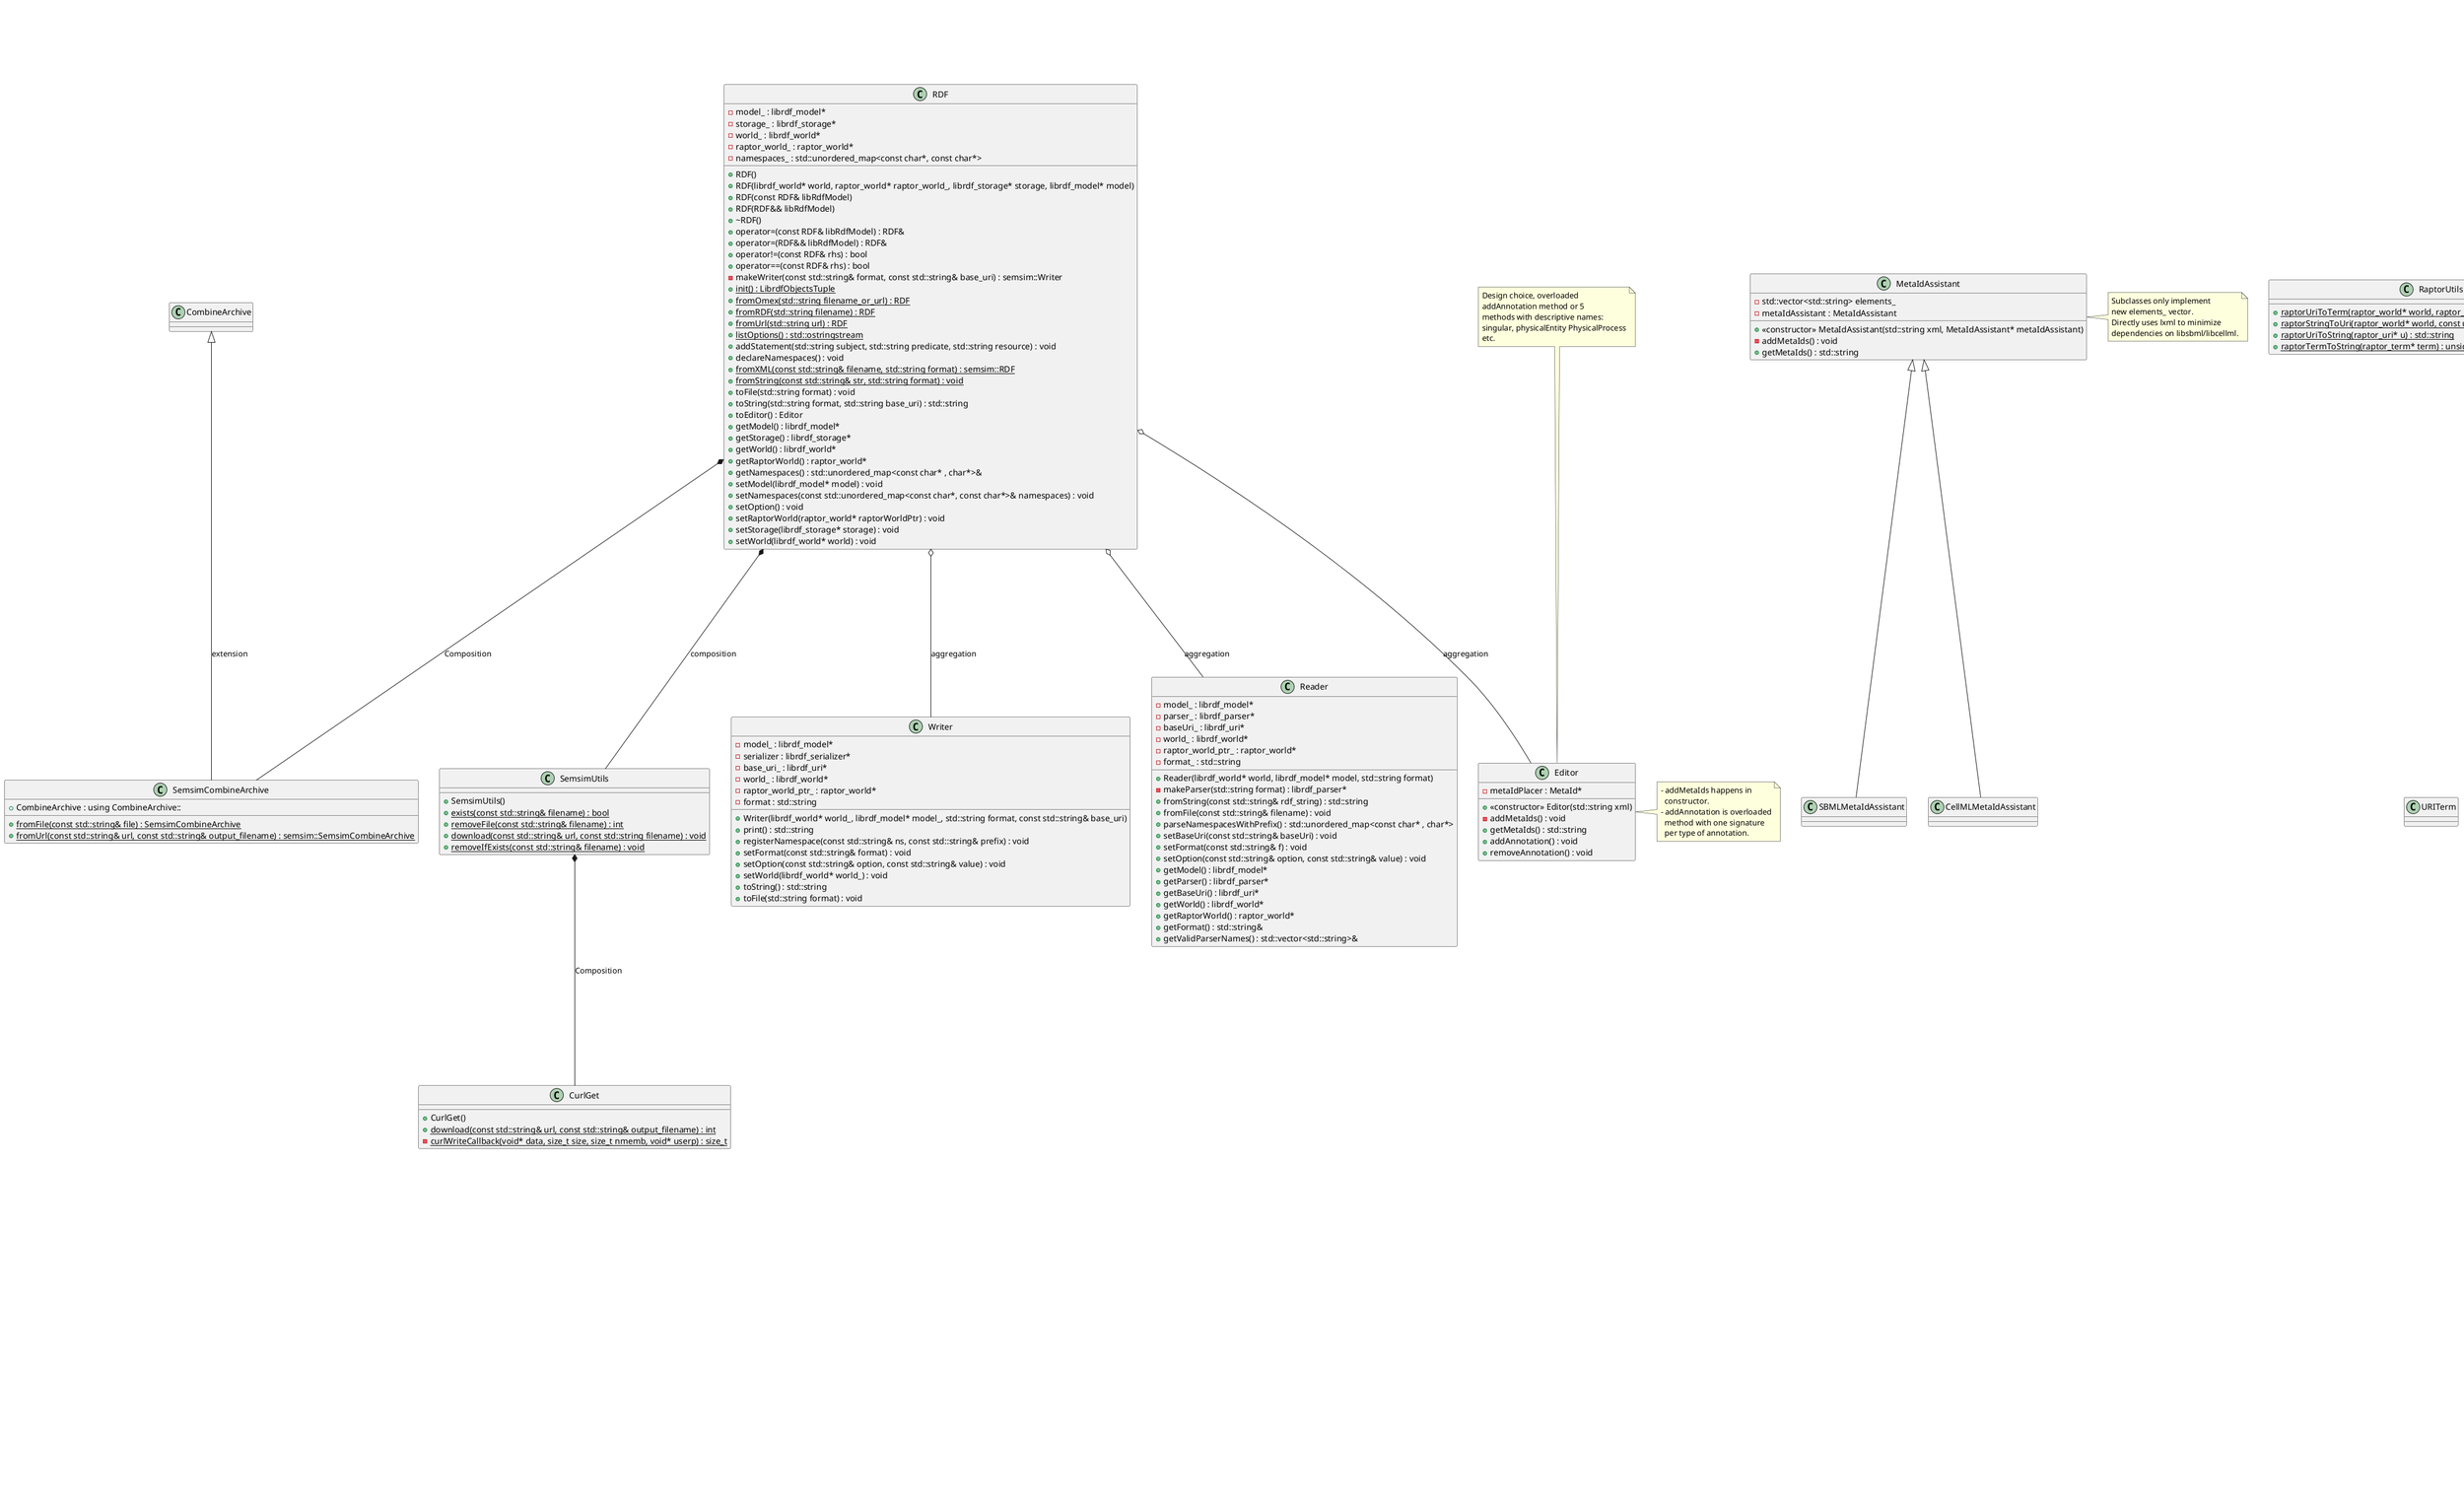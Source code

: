 @startuml





/' Objects '/

class BiomodelsQualifier {
    +BiomodelsQualifier(const std::string& qualifier)
    #setValidTerms() : void
}


class ControlledVocabulary {
    +ControlledVocabulary()
    +ControlledVocabulary(std::string qualifier)
    +getUri() : Uri 
    +operator!=(const ControlledVocabulary& rhs) : bool 
    +operator==(const ControlledVocabulary& rhs) : bool 
    +operator<<(std::ostream& os, const ControlledVocabulary& vocabulary) : std : : ostream&
    +make_shared() : std::shared_ptr<ControlledVocabulary>
    -prefix_ : std::string
    -qualifier : std::string
    -root : std::string
    +getPrefix() : std::string&
    +getTerm() : std::string&
    +getRoot() : std::string& 
    #valid_terms : std::vector<std::string>
    +getValidTerms() : std::vector<std::string>& 
    +setPrefix(const std::string& cvNamespace) : void
    +setRoot(const std::string& root) : void
    #setValidTerms() : void
    #verify() : void
}


abstract class IRDF {
+{abstract} serialize(std::string format) : std::string
}

'class Predicate {
'    +Predicate()
'    +Predicate(const std::shared_ptr<ControlledVocabulary>& term)
'    +getUri() : Uri
'    +operator!=(const Predicate& rhs) : bool
'    +operator==(const Predicate& rhs) : bool
'    +operator<<(std::ostream& os, const Predicate& predicate) : std : : ostream&
'    -term : std::shared_ptr<ControlledVocabulary>
'    +getTerm() : std::shared_ptr<ControlledVocabulary>&
'}

'class PredicateNamespaces {
'    +PredicateNamespaces()
'    +{static} getNamespaces() : std::unordered_map<std::string , std::string>
'}


class RaptorUtils {
    +{static} raptorUriToTerm(raptor_world* world, raptor_uri* uri) : raptor_term*
    +{static} raptorStringToUri(raptor_world* world, const unsigned char* str) : raptor_uri*
    +{static} raptorUriToString(raptor_uri* u) : std::string
    +{static} raptorTermToString(raptor_term* term) : unsigned char*
}

class Resource {
    +Resource()
    +Resource(std::string resourceNamespace, std::string identifier)
    +Resource(std::string resource)
    +operator!=(const Resource& rhs) : bool 
    +operator==(const Resource& rhs) : bool 
    +operator<<(std::ostream& os, const Resource& resource) : std : : ostream&
    +build() : std::string 
    -identifier : std::string
    -identifiers_base : std::string
    -resource_namespace : std::string
    +getIdentifier() : std::string& 
    +getIdentifiersBase() : std::string& 
    +getResourceNamespace() : std::string& 
    +{static} splitStringBy(std::string str, char delimiter) : std::vector<std::string>
}


class Subject {
    +Subject()
    +Subject(std::string metaId)
    +operator!=(const Subject& rhs) : bool 
    +operator==(const Subject& rhs) : bool 
    +operator<<(std::ostream& os, const Subject& subject) : std : : ostream&
    -metaId : std::string
    +getMetaId() : std::string& 
}

class Triple {
    +Triple(Subject subject, Predicate predicate, Resource resource)
    +Triple()
    +Triple(const Triple& triple)
    +Triple(Triple&& triple)
    +~Triple()
    -predicate : Predicate
    +getPredicate() : Predicate& 
    -resource : Resource
    +getResource() : Resource& 
    -subject : Subject
    +getSubject() : Subject& 
    +operator=(const Triple& triple) : Triple&
    +operator=(Triple&& triple) : Triple&
    +operator!=(const Triple& rhs) : bool 
    +operator==(const Triple& rhs) : bool 
    +operator<<(std::ostream& os, const Triple& triple) : std : : ostream&
    +serialize(std::string format) : std::string
    +{static} from_xml(std::string xml) : void
    -{static} parseTriple(void* user_data, raptor_statement* raptor_triple) : void
}


class Uri {
    +Uri()
    +Uri(const Uri& url)
    +Uri(Uri&& url) noexcept: m_ip_v(-1)
    +Uri(std::string url_str)
    +query(size_t i) : KeyVal&
    +set_query(size_t i) : KeyVal&
    +query() : Query&
    +set_query() : Query&
    +add_query(KeyVal& kv) : Uri&
    +add_query(std::string& key, std::string& val) : Uri&
    +add_query(std::string& key) : Uri&
    +clear() : Uri&
    +fragment(const std::string& f) : Uri&
    +host(const std::string& h, uint8_t ip_v) : Uri&
    +operator=(std::string& url_str) : Uri&
    +operator=(const Uri& url) : Uri&
    +operator=(Uri&& url) : Uri&
    +path(const std::string& str) : Uri&
    +port(const std::string& str) : Uri&
    +port(std::uint16_t num) : Uri&
    +scheme(const std::string& s) : Uri&
    +set_query(Query& q) : Uri&
    +str(std::string& url_str) : Uri&
    +user_info(const std::string& s) : Uri&
    +operator!=(const Uri& rhs) : bool 
    +operator==(const Uri& rhs) : bool 
    -m_query : mutable Query
    -m_ip_v : mutable std::int8_t
    -m_fragment : mutable std::string
    -m_host : mutable std::string
    -m_path : mutable std::string
    -m_port : mutable std::string
    -m_scheme : mutable std::string
    -m_url : mutable std::string
    -m_user : mutable std::string
    +operator<<(std::ostream& os, const Uri& uri) : std : : ostream&
    +ip_version() : std::int8_t
    +output(std::ostream& o) : std::ostream& 
    +end() : std::string
    +pruneEnd() : std::string
    +str() : std::string 
    +fragment() : std::string&
    +host() : std::string&
    +path() : std::string&
    +port() : std::string&
    +scheme() : std::string& 
    +user_info() : std::string&
    -assign(const Uri& url) : void
    -assign(Uri&& url) : void
    -build_url() : void 
    -lazy_parse() : void 
    -parse_url() : void 
}

/' Relationships for first part '/


IRDF <|-- Triple
IRDF <|-- ListOfTriples
IRDF <|-- SingularAnnotation
ListOfTriples --> Triple

Subject *-- Triple
ControlledVocabulary *-- Triple
Resource *-- Triple
ControlledVocabulary <|-- BiomodelsQualifier


Uri <-- Subject
Triple <-- PhysicalProperty
Triple <-- PropertyBearer
PropertyBearer <|-- PhysicalEntity
PropertyBearer <|-- PhysicalProcess
PropertyBearer <|-- PhysicalForce
PropertyBearer <|-- PhysicalDependency

SingularAnnotation --|> Annotation
CompositeAnnotation --|> Annotation
Triple <-- SingularAnnotation

PropertyBearer <-- CompositeAnnotation
PhysicalProperty <-- CompositeAnnotation

Annotation <-- ListOfAnnotations

class CurlGet {
    +CurlGet()
    +{static} download(const std::string& url, const std::string& output_filename) : int
    -{static} curlWriteCallback(void* data, size_t size, size_t nmemb, void* userp) : size_t
}


class RDF {
    +RDF()
    +RDF(librdf_world* world, raptor_world* raptor_world_, librdf_storage* storage, librdf_model* model)
    +RDF(const RDF& libRdfModel)
    +RDF(RDF&& libRdfModel)
    +~RDF()
    +operator=(const RDF& libRdfModel) : RDF&
    +operator=(RDF&& libRdfModel) : RDF&
    +operator!=(const RDF& rhs) : bool
    +operator==(const RDF& rhs) : bool
    -model_ : librdf_model*
    -storage_ : librdf_storage*
    -world_ : librdf_world*
    -raptor_world_ : raptor_world*
    -makeWriter(const std::string& format, const std::string& base_uri) : semsim::Writer
    -namespaces_ : std::unordered_map<const char*, const char*>
    +{static} init() : LibrdfObjectsTuple
    +{static} fromOmex(std::string filename_or_url) : RDF
    +{static} fromRDF(std::string filename) : RDF
    +{static} fromUrl(std::string url) : RDF
    +{static} listOptions() : std::ostringstream
    +addStatement(std::string subject, std::string predicate, std::string resource) : void
    +declareNamespaces() : void
    +{static} fromXML(const std::string& filename, std::string format) : semsim::RDF
    +{static} fromString(const std::string& str, std::string format) : void
    +toFile(std::string format) : void
    +toString(std::string format, std::string base_uri) : std::string
    +toEditor() : Editor
    +getModel() : librdf_model*
    +getStorage() : librdf_storage*
    +getWorld() : librdf_world*
    +getRaptorWorld() : raptor_world*
    +getNamespaces() : std::unordered_map<const char* , char*>&
    +setModel(librdf_model* model) : void
    +setNamespaces(const std::unordered_map<const char*, const char*>& namespaces) : void
    +setOption() : void
    +setRaptorWorld(raptor_world* raptorWorldPtr) : void
    +setStorage(librdf_storage* storage) : void
    +setWorld(librdf_world* world) : void
}

class Reader {
    +Reader(librdf_world* world, librdf_model* model, std::string format)
    -model_ : librdf_model*
    -parser_ : librdf_parser*
    -baseUri_ : librdf_uri*
    -world_ : librdf_world*
    -raptor_world_ptr_ : raptor_world*
    -format_ : std::string
    -makeParser(std::string format) : librdf_parser*
    +fromString(const std::string& rdf_string) : std::string
    +fromFile(const std::string& filename) : void
    +parseNamespacesWithPrefix() : std::unordered_map<const char* , char*>
    +setBaseUri(const std::string& baseUri) : void
    +setFormat(const std::string& f) : void
    +setOption(const std::string& option, const std::string& value) : void
    +getModel() : librdf_model*
    +getParser() : librdf_parser*
    +getBaseUri() : librdf_uri*
    +getWorld() : librdf_world* 
    +getRaptorWorld() : raptor_world*
    +getFormat() : std::string&
    +getValidParserNames() : std::vector<std::string>&
}

class SemsimCombineArchive {
    +{static} fromFile(const std::string& file) : SemsimCombineArchive
    +{static} fromUrl(const std::string& url, const std::string& output_filename) : semsim::SemsimCombineArchive
    +CombineArchive : using CombineArchive::
}

class SemsimUtils {
    +SemsimUtils()
    +{static} exists(const std::string& filename) : bool
    +{static} removeFile(const std::string& filename) : int
    +{static} download(const std::string& url, const std::string filename) : void
    +{static} removeIfExists(const std::string& filename) : void
}

class Writer {
    +Writer(librdf_world* world_, librdf_model* model_, std::string format, const std::string& base_uri)
    -model_ : librdf_model*
    -serializer : librdf_serializer*
    -base_uri_ : librdf_uri*
    -world_ : librdf_world*
    -raptor_world_ptr_ : raptor_world*
    -format : std::string
    +print() : std::string
    +registerNamespace(const std::string& ns, const std::string& prefix) : void
    +setFormat(const std::string& format) : void
    +setOption(const std::string& option, const std::string& value) : void
    +setWorld(librdf_world* world_) : void
    +toString() : std::string
    +toFile(std::string format) : void
}

class Editor {
    - metaIdPlacer : MetaId*
    + <<constructor>> Editor(std::string xml)
    - addMetaIds() : void
    + getMetaIds() : std::string
    + addAnnotation() : void
    + removeAnnotation() : void
}
note right of Editor
    - addMetaIds happens in
      constructor.
    - addAnnotation is overloaded
      method with one signature
      per type of annotation.
end note

note top of Editor
    Design choice, overloaded
    addAnnotation method or 5
    methods with descriptive names:
    singular, physicalEntity PhysicalProcess
    etc.
end note

class KeyGen {}

class MetaIdAssistant {
    - std::vector<std::string> elements_
    - metaIdAssistant : MetaIdAssistant
    + <<constructor>> MetaIdAssistant(std::string xml, MetaIdAssistant* metaIdAssistant)
    - addMetaIds() : void
    + getMetaIds() : std::string
}

class SBMLMetaIdAssistant {}

class CellMLMetaIdAssistant {}

MetaIdAssistant <|-- SBMLMetaIdAssistant
MetaIdAssistant <|-- CellMLMetaIdAssistant

note right of MetaIdAssistant
    Subclasses only implement
    new elements_ vector.
    Directly uses lxml to minimize
    dependencies on libsbml/libcellml.
end note

RDF o-- Writer : aggregation
RDF o-- Reader : aggregation
RDF o-- Editor : aggregation
RDF *-- SemsimUtils: composition
RDF *-- SemsimCombineArchive : Composition
SemsimUtils *-- CurlGet: Composition


CombineArchive <|-- SemsimCombineArchive :extension



class RDFTerm {

}

class URITerm {}

class LiteralTerm {}

class BlankTerm {}



@enduml
